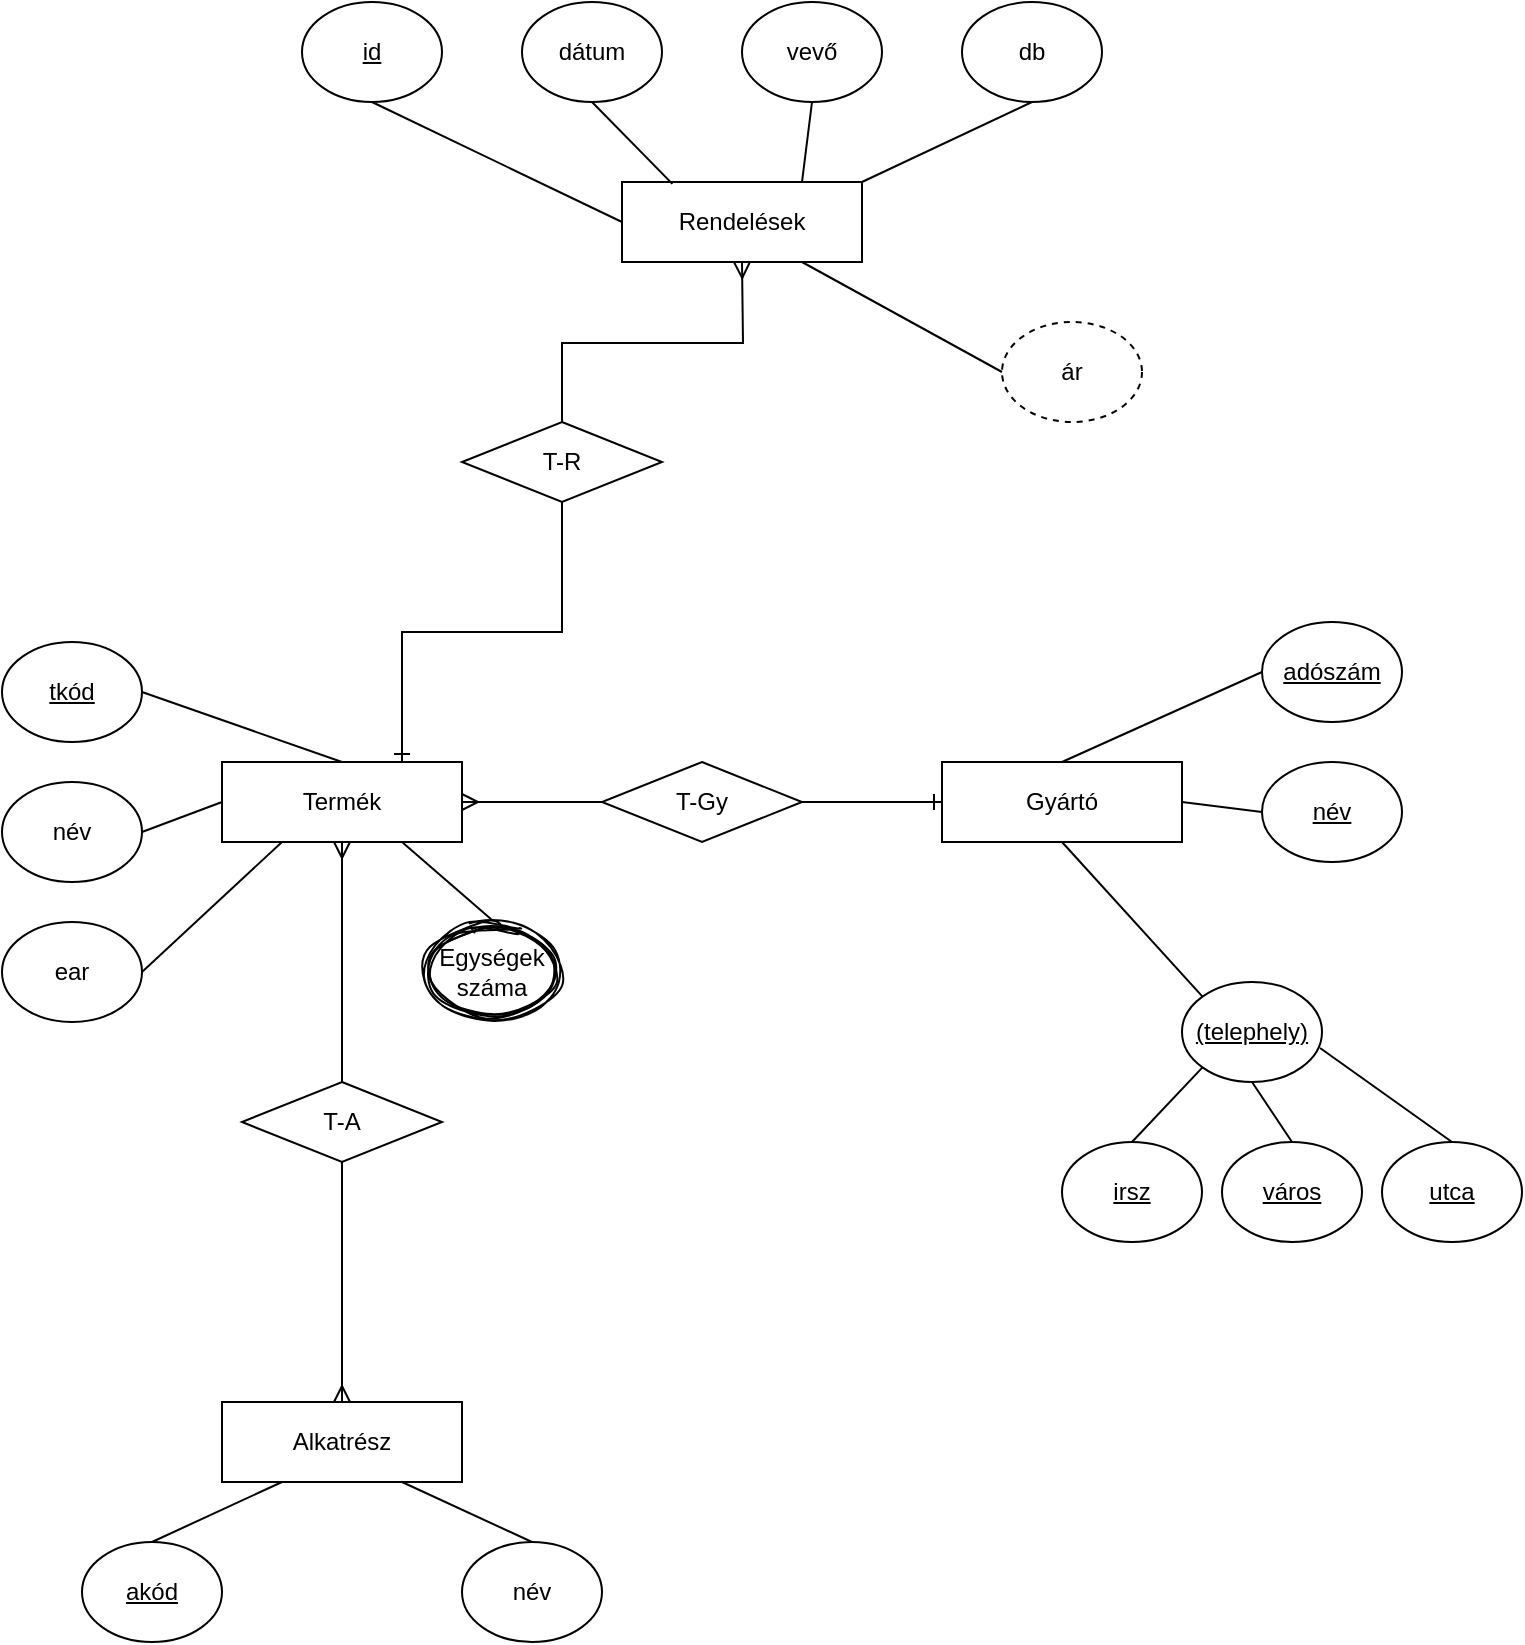 <mxfile version="20.4.0" type="github">
  <diagram id="R2lEEEUBdFMjLlhIrx00" name="Page-1">
    <mxGraphModel dx="981" dy="1348" grid="1" gridSize="10" guides="1" tooltips="1" connect="1" arrows="1" fold="1" page="0" pageScale="1" pageWidth="850" pageHeight="1100" math="0" shadow="0" extFonts="Permanent Marker^https://fonts.googleapis.com/css?family=Permanent+Marker">
      <root>
        <mxCell id="0" />
        <mxCell id="1" parent="0" />
        <mxCell id="8ALKErCeM23Yrif92zyI-1" value="Termék" style="rounded=0;whiteSpace=wrap;html=1;" vertex="1" parent="1">
          <mxGeometry x="500" y="-230" width="120" height="40" as="geometry" />
        </mxCell>
        <mxCell id="8ALKErCeM23Yrif92zyI-2" value="Gyártó" style="rounded=0;whiteSpace=wrap;html=1;" vertex="1" parent="1">
          <mxGeometry x="860" y="-230" width="120" height="40" as="geometry" />
        </mxCell>
        <mxCell id="8ALKErCeM23Yrif92zyI-3" value="T-Gy" style="shape=rhombus;perimeter=rhombusPerimeter;whiteSpace=wrap;html=1;align=center;" vertex="1" parent="1">
          <mxGeometry x="690" y="-230" width="100" height="40" as="geometry" />
        </mxCell>
        <mxCell id="8ALKErCeM23Yrif92zyI-4" value="" style="edgeStyle=entityRelationEdgeStyle;fontSize=12;html=1;endArrow=ERmany;rounded=0;entryX=1;entryY=0.5;entryDx=0;entryDy=0;exitX=0;exitY=0.5;exitDx=0;exitDy=0;" edge="1" parent="1" source="8ALKErCeM23Yrif92zyI-3" target="8ALKErCeM23Yrif92zyI-1">
          <mxGeometry width="100" height="100" relative="1" as="geometry">
            <mxPoint x="580" y="-70" as="sourcePoint" />
            <mxPoint x="680" y="-170" as="targetPoint" />
          </mxGeometry>
        </mxCell>
        <mxCell id="8ALKErCeM23Yrif92zyI-5" value="tkód" style="ellipse;whiteSpace=wrap;html=1;verticalAlign=middle;fontStyle=4" vertex="1" parent="1">
          <mxGeometry x="390" y="-290" width="70" height="50" as="geometry" />
        </mxCell>
        <mxCell id="8ALKErCeM23Yrif92zyI-6" value="név" style="ellipse;whiteSpace=wrap;html=1;" vertex="1" parent="1">
          <mxGeometry x="390" y="-220" width="70" height="50" as="geometry" />
        </mxCell>
        <mxCell id="8ALKErCeM23Yrif92zyI-7" value="ear" style="ellipse;whiteSpace=wrap;html=1;" vertex="1" parent="1">
          <mxGeometry x="390" y="-150" width="70" height="50" as="geometry" />
        </mxCell>
        <mxCell id="8ALKErCeM23Yrif92zyI-8" value="" style="endArrow=none;html=1;rounded=0;exitX=1;exitY=0.5;exitDx=0;exitDy=0;entryX=0.5;entryY=0;entryDx=0;entryDy=0;" edge="1" parent="1" source="8ALKErCeM23Yrif92zyI-5" target="8ALKErCeM23Yrif92zyI-1">
          <mxGeometry relative="1" as="geometry">
            <mxPoint x="650" y="-160" as="sourcePoint" />
            <mxPoint x="810" y="-160" as="targetPoint" />
          </mxGeometry>
        </mxCell>
        <mxCell id="8ALKErCeM23Yrif92zyI-9" value="" style="endArrow=none;html=1;rounded=0;exitX=1;exitY=0.5;exitDx=0;exitDy=0;entryX=0;entryY=0.5;entryDx=0;entryDy=0;" edge="1" parent="1" source="8ALKErCeM23Yrif92zyI-6" target="8ALKErCeM23Yrif92zyI-1">
          <mxGeometry relative="1" as="geometry">
            <mxPoint x="650" y="-160" as="sourcePoint" />
            <mxPoint x="810" y="-160" as="targetPoint" />
          </mxGeometry>
        </mxCell>
        <mxCell id="8ALKErCeM23Yrif92zyI-10" value="" style="endArrow=none;html=1;rounded=0;exitX=1;exitY=0.5;exitDx=0;exitDy=0;entryX=0.25;entryY=1;entryDx=0;entryDy=0;" edge="1" parent="1" source="8ALKErCeM23Yrif92zyI-7" target="8ALKErCeM23Yrif92zyI-1">
          <mxGeometry relative="1" as="geometry">
            <mxPoint x="650" y="-160" as="sourcePoint" />
            <mxPoint x="500" y="-130" as="targetPoint" />
          </mxGeometry>
        </mxCell>
        <mxCell id="8ALKErCeM23Yrif92zyI-11" value="adószám" style="ellipse;whiteSpace=wrap;html=1;verticalAlign=middle;fontStyle=4" vertex="1" parent="1">
          <mxGeometry x="1020" y="-300" width="70" height="50" as="geometry" />
        </mxCell>
        <mxCell id="8ALKErCeM23Yrif92zyI-12" value="név" style="ellipse;whiteSpace=wrap;html=1;verticalAlign=middle;fontStyle=4" vertex="1" parent="1">
          <mxGeometry x="1020" y="-230" width="70" height="50" as="geometry" />
        </mxCell>
        <mxCell id="8ALKErCeM23Yrif92zyI-13" value="(telephely)" style="ellipse;whiteSpace=wrap;html=1;verticalAlign=middle;fontStyle=4" vertex="1" parent="1">
          <mxGeometry x="980" y="-120" width="70" height="50" as="geometry" />
        </mxCell>
        <mxCell id="8ALKErCeM23Yrif92zyI-14" value="" style="endArrow=none;html=1;rounded=0;entryX=0;entryY=0.5;entryDx=0;entryDy=0;exitX=0.5;exitY=0;exitDx=0;exitDy=0;" edge="1" parent="1" source="8ALKErCeM23Yrif92zyI-2" target="8ALKErCeM23Yrif92zyI-11">
          <mxGeometry relative="1" as="geometry">
            <mxPoint x="650" y="-160" as="sourcePoint" />
            <mxPoint x="810" y="-160" as="targetPoint" />
          </mxGeometry>
        </mxCell>
        <mxCell id="8ALKErCeM23Yrif92zyI-15" value="" style="endArrow=none;html=1;rounded=0;entryX=0;entryY=0.5;entryDx=0;entryDy=0;exitX=1;exitY=0.5;exitDx=0;exitDy=0;" edge="1" parent="1" source="8ALKErCeM23Yrif92zyI-2" target="8ALKErCeM23Yrif92zyI-12">
          <mxGeometry relative="1" as="geometry">
            <mxPoint x="650" y="-160" as="sourcePoint" />
            <mxPoint x="810" y="-160" as="targetPoint" />
          </mxGeometry>
        </mxCell>
        <mxCell id="8ALKErCeM23Yrif92zyI-16" value="" style="endArrow=none;html=1;rounded=0;entryX=0;entryY=0;entryDx=0;entryDy=0;exitX=0.5;exitY=1;exitDx=0;exitDy=0;" edge="1" parent="1" source="8ALKErCeM23Yrif92zyI-2" target="8ALKErCeM23Yrif92zyI-13">
          <mxGeometry relative="1" as="geometry">
            <mxPoint x="650" y="-160" as="sourcePoint" />
            <mxPoint x="810" y="-160" as="targetPoint" />
          </mxGeometry>
        </mxCell>
        <mxCell id="8ALKErCeM23Yrif92zyI-17" value="" style="edgeStyle=entityRelationEdgeStyle;fontSize=12;html=1;endArrow=ERone;endFill=1;rounded=0;entryX=0;entryY=0.5;entryDx=0;entryDy=0;exitX=1;exitY=0.5;exitDx=0;exitDy=0;" edge="1" parent="1" source="8ALKErCeM23Yrif92zyI-3" target="8ALKErCeM23Yrif92zyI-2">
          <mxGeometry width="100" height="100" relative="1" as="geometry">
            <mxPoint x="715" y="-100" as="sourcePoint" />
            <mxPoint x="815" y="-200" as="targetPoint" />
          </mxGeometry>
        </mxCell>
        <mxCell id="8ALKErCeM23Yrif92zyI-18" value="irsz" style="ellipse;whiteSpace=wrap;html=1;verticalAlign=middle;fontStyle=4" vertex="1" parent="1">
          <mxGeometry x="920" y="-40" width="70" height="50" as="geometry" />
        </mxCell>
        <mxCell id="8ALKErCeM23Yrif92zyI-19" value="város" style="ellipse;whiteSpace=wrap;html=1;verticalAlign=middle;fontStyle=4" vertex="1" parent="1">
          <mxGeometry x="1000" y="-40" width="70" height="50" as="geometry" />
        </mxCell>
        <mxCell id="8ALKErCeM23Yrif92zyI-20" value="utca" style="ellipse;whiteSpace=wrap;html=1;verticalAlign=middle;fontStyle=4" vertex="1" parent="1">
          <mxGeometry x="1080" y="-40" width="70" height="50" as="geometry" />
        </mxCell>
        <mxCell id="8ALKErCeM23Yrif92zyI-21" value="" style="endArrow=none;html=1;rounded=0;entryX=0.986;entryY=0.66;entryDx=0;entryDy=0;entryPerimeter=0;exitX=0.5;exitY=0;exitDx=0;exitDy=0;" edge="1" parent="1" source="8ALKErCeM23Yrif92zyI-20" target="8ALKErCeM23Yrif92zyI-13">
          <mxGeometry relative="1" as="geometry">
            <mxPoint x="680" y="20" as="sourcePoint" />
            <mxPoint x="840" y="20" as="targetPoint" />
          </mxGeometry>
        </mxCell>
        <mxCell id="8ALKErCeM23Yrif92zyI-22" value="" style="endArrow=none;html=1;rounded=0;entryX=0.5;entryY=0;entryDx=0;entryDy=0;exitX=0.5;exitY=1;exitDx=0;exitDy=0;" edge="1" parent="1" source="8ALKErCeM23Yrif92zyI-13" target="8ALKErCeM23Yrif92zyI-19">
          <mxGeometry relative="1" as="geometry">
            <mxPoint x="680" y="20" as="sourcePoint" />
            <mxPoint x="840" y="20" as="targetPoint" />
          </mxGeometry>
        </mxCell>
        <mxCell id="8ALKErCeM23Yrif92zyI-23" value="" style="endArrow=none;html=1;rounded=0;entryX=0.5;entryY=0;entryDx=0;entryDy=0;exitX=0;exitY=1;exitDx=0;exitDy=0;" edge="1" parent="1" source="8ALKErCeM23Yrif92zyI-13" target="8ALKErCeM23Yrif92zyI-18">
          <mxGeometry relative="1" as="geometry">
            <mxPoint x="680" y="20" as="sourcePoint" />
            <mxPoint x="840" y="20" as="targetPoint" />
          </mxGeometry>
        </mxCell>
        <mxCell id="8ALKErCeM23Yrif92zyI-24" value="" style="endArrow=none;html=1;rounded=0;entryX=0.5;entryY=0;entryDx=0;entryDy=0;exitX=0.75;exitY=1;exitDx=0;exitDy=0;" edge="1" parent="1" source="8ALKErCeM23Yrif92zyI-1">
          <mxGeometry relative="1" as="geometry">
            <mxPoint x="660" y="-180" as="sourcePoint" />
            <mxPoint x="635" y="-151" as="targetPoint" />
          </mxGeometry>
        </mxCell>
        <mxCell id="8ALKErCeM23Yrif92zyI-25" value="Alkatrész" style="rounded=0;whiteSpace=wrap;html=1;" vertex="1" parent="1">
          <mxGeometry x="500" y="90" width="120" height="40" as="geometry" />
        </mxCell>
        <mxCell id="8ALKErCeM23Yrif92zyI-26" value="T-A" style="shape=rhombus;perimeter=rhombusPerimeter;whiteSpace=wrap;html=1;align=center;" vertex="1" parent="1">
          <mxGeometry x="510" y="-70" width="100" height="40" as="geometry" />
        </mxCell>
        <mxCell id="8ALKErCeM23Yrif92zyI-27" value="Egységek száma" style="ellipse;shape=doubleEllipse;margin=3;whiteSpace=wrap;html=1;align=center;shadow=0;sketch=1;fillStyle=solid;strokeColor=default;" vertex="1" parent="1">
          <mxGeometry x="600" y="-150" width="70" height="50" as="geometry" />
        </mxCell>
        <mxCell id="8ALKErCeM23Yrif92zyI-28" value="akód" style="ellipse;whiteSpace=wrap;html=1;fontStyle=4" vertex="1" parent="1">
          <mxGeometry x="430" y="160" width="70" height="50" as="geometry" />
        </mxCell>
        <mxCell id="8ALKErCeM23Yrif92zyI-29" value="név" style="ellipse;whiteSpace=wrap;html=1;" vertex="1" parent="1">
          <mxGeometry x="620" y="160" width="70" height="50" as="geometry" />
        </mxCell>
        <mxCell id="8ALKErCeM23Yrif92zyI-30" value="" style="endArrow=none;html=1;rounded=0;strokeColor=default;jumpStyle=line;exitX=0.5;exitY=0;exitDx=0;exitDy=0;entryX=0.25;entryY=1;entryDx=0;entryDy=0;" edge="1" parent="1" source="8ALKErCeM23Yrif92zyI-28" target="8ALKErCeM23Yrif92zyI-25">
          <mxGeometry relative="1" as="geometry">
            <mxPoint x="520" y="70" as="sourcePoint" />
            <mxPoint x="680" y="70" as="targetPoint" />
          </mxGeometry>
        </mxCell>
        <mxCell id="8ALKErCeM23Yrif92zyI-31" value="" style="endArrow=none;html=1;rounded=0;strokeColor=default;jumpStyle=line;entryX=0.5;entryY=0;entryDx=0;entryDy=0;exitX=0.75;exitY=1;exitDx=0;exitDy=0;" edge="1" parent="1" source="8ALKErCeM23Yrif92zyI-25" target="8ALKErCeM23Yrif92zyI-29">
          <mxGeometry relative="1" as="geometry">
            <mxPoint x="520" y="70" as="sourcePoint" />
            <mxPoint x="680" y="70" as="targetPoint" />
          </mxGeometry>
        </mxCell>
        <mxCell id="8ALKErCeM23Yrif92zyI-32" value="" style="fontSize=12;html=1;endArrow=ERmany;rounded=0;strokeColor=default;jumpStyle=line;exitX=0.5;exitY=0;exitDx=0;exitDy=0;entryX=0.5;entryY=1;entryDx=0;entryDy=0;" edge="1" parent="1" source="8ALKErCeM23Yrif92zyI-26" target="8ALKErCeM23Yrif92zyI-1">
          <mxGeometry width="100" height="100" relative="1" as="geometry">
            <mxPoint x="590" y="-70.48" as="sourcePoint" />
            <mxPoint x="720" y="-70" as="targetPoint" />
          </mxGeometry>
        </mxCell>
        <mxCell id="8ALKErCeM23Yrif92zyI-33" value="" style="fontSize=12;html=1;endArrow=ERmany;strokeColor=default;jumpStyle=line;entryX=0.5;entryY=0;entryDx=0;entryDy=0;exitX=0.5;exitY=1;exitDx=0;exitDy=0;rounded=0;endFill=0;" edge="1" parent="1" source="8ALKErCeM23Yrif92zyI-26" target="8ALKErCeM23Yrif92zyI-25">
          <mxGeometry width="100" height="100" relative="1" as="geometry">
            <mxPoint x="550" y="20" as="sourcePoint" />
            <mxPoint x="650" y="-80" as="targetPoint" />
          </mxGeometry>
        </mxCell>
        <mxCell id="8ALKErCeM23Yrif92zyI-34" value="Rendelések" style="rounded=0;whiteSpace=wrap;html=1;" vertex="1" parent="1">
          <mxGeometry x="700" y="-520" width="120" height="40" as="geometry" />
        </mxCell>
        <mxCell id="8ALKErCeM23Yrif92zyI-35" value="T-R" style="shape=rhombus;perimeter=rhombusPerimeter;whiteSpace=wrap;html=1;align=center;" vertex="1" parent="1">
          <mxGeometry x="620" y="-400" width="100" height="40" as="geometry" />
        </mxCell>
        <mxCell id="8ALKErCeM23Yrif92zyI-36" value="" style="fontSize=12;html=1;endArrow=ERone;endFill=1;rounded=0;exitX=0.5;exitY=1;exitDx=0;exitDy=0;entryX=0.75;entryY=0;entryDx=0;entryDy=0;edgeStyle=orthogonalEdgeStyle;" edge="1" parent="1" source="8ALKErCeM23Yrif92zyI-35" target="8ALKErCeM23Yrif92zyI-1">
          <mxGeometry width="100" height="100" relative="1" as="geometry">
            <mxPoint x="780" y="-340" as="sourcePoint" />
            <mxPoint x="880" y="-440" as="targetPoint" />
          </mxGeometry>
        </mxCell>
        <mxCell id="8ALKErCeM23Yrif92zyI-37" value="" style="edgeStyle=orthogonalEdgeStyle;fontSize=12;html=1;endArrow=ERmany;rounded=0;exitX=0.5;exitY=0;exitDx=0;exitDy=0;" edge="1" parent="1" source="8ALKErCeM23Yrif92zyI-35">
          <mxGeometry width="100" height="100" relative="1" as="geometry">
            <mxPoint x="680" y="-380" as="sourcePoint" />
            <mxPoint x="760" y="-480" as="targetPoint" />
          </mxGeometry>
        </mxCell>
        <mxCell id="8ALKErCeM23Yrif92zyI-38" value="id" style="ellipse;whiteSpace=wrap;html=1;verticalAlign=middle;fontStyle=4" vertex="1" parent="1">
          <mxGeometry x="540" y="-610" width="70" height="50" as="geometry" />
        </mxCell>
        <mxCell id="8ALKErCeM23Yrif92zyI-39" value="dátum" style="ellipse;whiteSpace=wrap;html=1;verticalAlign=middle;fontStyle=0" vertex="1" parent="1">
          <mxGeometry x="650" y="-610" width="70" height="50" as="geometry" />
        </mxCell>
        <mxCell id="8ALKErCeM23Yrif92zyI-40" value="vevő" style="ellipse;whiteSpace=wrap;html=1;verticalAlign=middle;fontStyle=0" vertex="1" parent="1">
          <mxGeometry x="760" y="-610" width="70" height="50" as="geometry" />
        </mxCell>
        <mxCell id="8ALKErCeM23Yrif92zyI-41" value="db" style="ellipse;whiteSpace=wrap;html=1;verticalAlign=middle;fontStyle=0" vertex="1" parent="1">
          <mxGeometry x="870" y="-610" width="70" height="50" as="geometry" />
        </mxCell>
        <mxCell id="8ALKErCeM23Yrif92zyI-42" value="" style="endArrow=none;html=1;rounded=0;exitX=0.5;exitY=1;exitDx=0;exitDy=0;entryX=0;entryY=0.5;entryDx=0;entryDy=0;" edge="1" parent="1" source="8ALKErCeM23Yrif92zyI-38" target="8ALKErCeM23Yrif92zyI-34">
          <mxGeometry relative="1" as="geometry">
            <mxPoint x="560" y="-580" as="sourcePoint" />
            <mxPoint x="720" y="-580" as="targetPoint" />
          </mxGeometry>
        </mxCell>
        <mxCell id="8ALKErCeM23Yrif92zyI-43" value="" style="endArrow=none;html=1;rounded=0;entryX=0.21;entryY=0.024;entryDx=0;entryDy=0;entryPerimeter=0;exitX=0.5;exitY=1;exitDx=0;exitDy=0;" edge="1" parent="1" source="8ALKErCeM23Yrif92zyI-39" target="8ALKErCeM23Yrif92zyI-34">
          <mxGeometry relative="1" as="geometry">
            <mxPoint x="560" y="-580" as="sourcePoint" />
            <mxPoint x="720" y="-580" as="targetPoint" />
          </mxGeometry>
        </mxCell>
        <mxCell id="8ALKErCeM23Yrif92zyI-44" value="" style="endArrow=none;html=1;rounded=0;entryX=0.75;entryY=0;entryDx=0;entryDy=0;exitX=0.5;exitY=1;exitDx=0;exitDy=0;" edge="1" parent="1" source="8ALKErCeM23Yrif92zyI-40" target="8ALKErCeM23Yrif92zyI-34">
          <mxGeometry relative="1" as="geometry">
            <mxPoint x="560" y="-580" as="sourcePoint" />
            <mxPoint x="720" y="-580" as="targetPoint" />
          </mxGeometry>
        </mxCell>
        <mxCell id="8ALKErCeM23Yrif92zyI-45" value="" style="endArrow=none;html=1;rounded=0;entryX=1;entryY=0;entryDx=0;entryDy=0;exitX=0.5;exitY=1;exitDx=0;exitDy=0;" edge="1" parent="1" source="8ALKErCeM23Yrif92zyI-41" target="8ALKErCeM23Yrif92zyI-34">
          <mxGeometry relative="1" as="geometry">
            <mxPoint x="560" y="-580" as="sourcePoint" />
            <mxPoint x="720" y="-580" as="targetPoint" />
          </mxGeometry>
        </mxCell>
        <mxCell id="8ALKErCeM23Yrif92zyI-46" value="ár" style="ellipse;whiteSpace=wrap;html=1;verticalAlign=middle;fontStyle=0;dashed=1;" vertex="1" parent="1">
          <mxGeometry x="890" y="-450" width="70" height="50" as="geometry" />
        </mxCell>
        <mxCell id="8ALKErCeM23Yrif92zyI-47" value="" style="endArrow=none;html=1;rounded=0;exitX=0.75;exitY=1;exitDx=0;exitDy=0;entryX=0;entryY=0.5;entryDx=0;entryDy=0;" edge="1" parent="1" source="8ALKErCeM23Yrif92zyI-34" target="8ALKErCeM23Yrif92zyI-46">
          <mxGeometry relative="1" as="geometry">
            <mxPoint x="560" y="-510" as="sourcePoint" />
            <mxPoint x="720" y="-510" as="targetPoint" />
          </mxGeometry>
        </mxCell>
      </root>
    </mxGraphModel>
  </diagram>
</mxfile>

